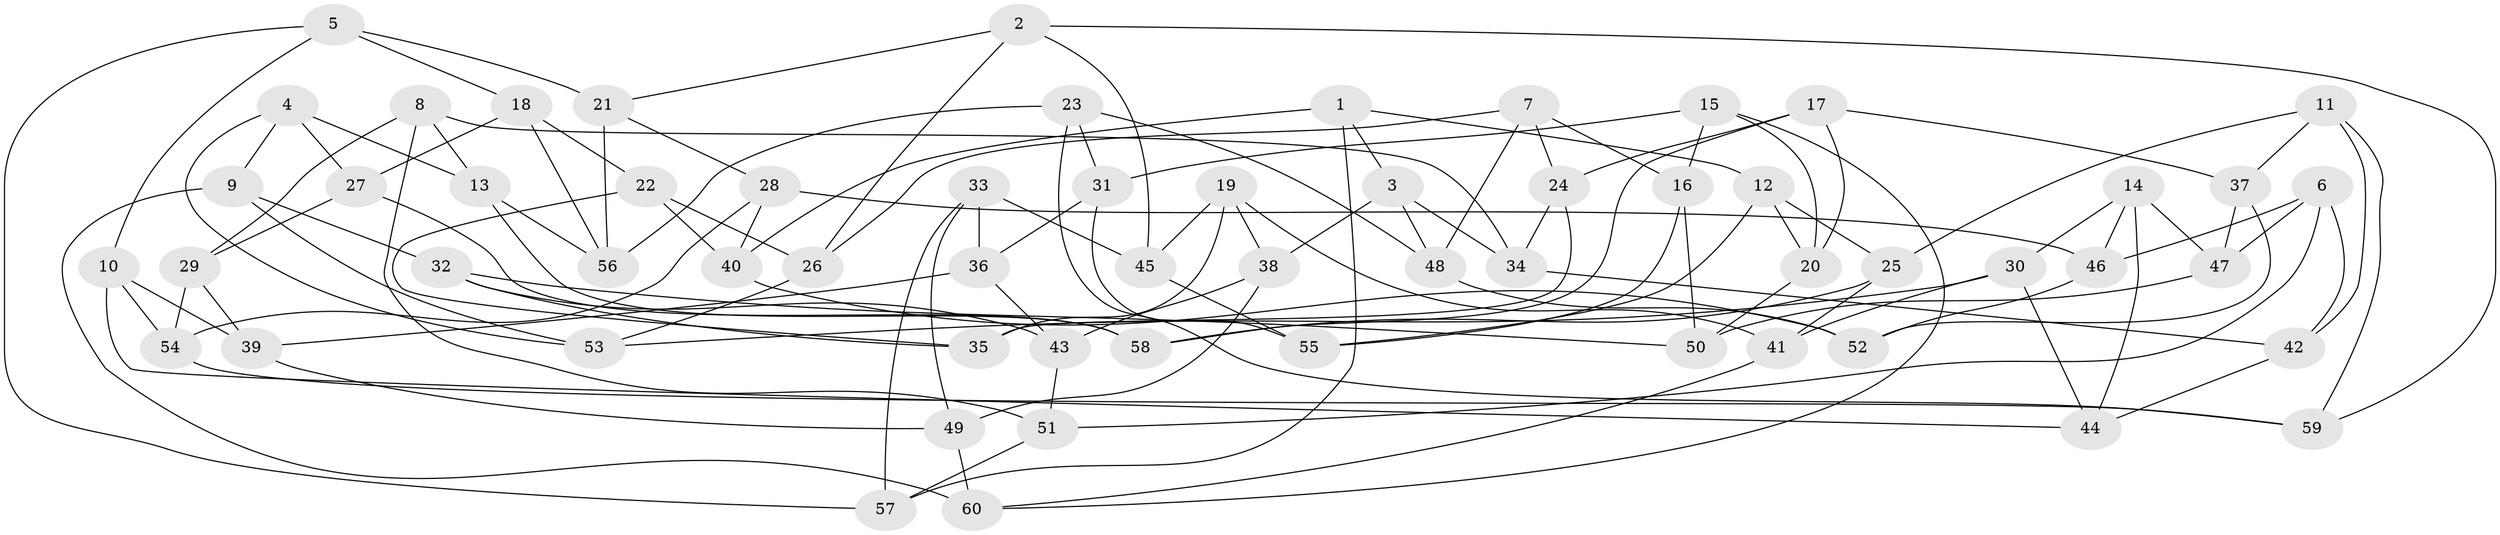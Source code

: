 // coarse degree distribution, {4: 0.16666666666666666, 6: 0.3333333333333333, 7: 0.06666666666666667, 5: 0.36666666666666664, 3: 0.03333333333333333, 8: 0.03333333333333333}
// Generated by graph-tools (version 1.1) at 2025/38/03/04/25 23:38:09]
// undirected, 60 vertices, 120 edges
graph export_dot {
  node [color=gray90,style=filled];
  1;
  2;
  3;
  4;
  5;
  6;
  7;
  8;
  9;
  10;
  11;
  12;
  13;
  14;
  15;
  16;
  17;
  18;
  19;
  20;
  21;
  22;
  23;
  24;
  25;
  26;
  27;
  28;
  29;
  30;
  31;
  32;
  33;
  34;
  35;
  36;
  37;
  38;
  39;
  40;
  41;
  42;
  43;
  44;
  45;
  46;
  47;
  48;
  49;
  50;
  51;
  52;
  53;
  54;
  55;
  56;
  57;
  58;
  59;
  60;
  1 -- 3;
  1 -- 40;
  1 -- 12;
  1 -- 57;
  2 -- 59;
  2 -- 45;
  2 -- 21;
  2 -- 26;
  3 -- 34;
  3 -- 38;
  3 -- 48;
  4 -- 13;
  4 -- 53;
  4 -- 27;
  4 -- 9;
  5 -- 21;
  5 -- 10;
  5 -- 18;
  5 -- 57;
  6 -- 51;
  6 -- 46;
  6 -- 47;
  6 -- 42;
  7 -- 24;
  7 -- 26;
  7 -- 48;
  7 -- 16;
  8 -- 13;
  8 -- 29;
  8 -- 34;
  8 -- 51;
  9 -- 32;
  9 -- 60;
  9 -- 53;
  10 -- 39;
  10 -- 44;
  10 -- 54;
  11 -- 42;
  11 -- 25;
  11 -- 59;
  11 -- 37;
  12 -- 25;
  12 -- 20;
  12 -- 55;
  13 -- 58;
  13 -- 56;
  14 -- 47;
  14 -- 30;
  14 -- 46;
  14 -- 44;
  15 -- 20;
  15 -- 16;
  15 -- 60;
  15 -- 31;
  16 -- 50;
  16 -- 55;
  17 -- 20;
  17 -- 58;
  17 -- 37;
  17 -- 24;
  18 -- 27;
  18 -- 22;
  18 -- 56;
  19 -- 38;
  19 -- 35;
  19 -- 41;
  19 -- 45;
  20 -- 50;
  21 -- 28;
  21 -- 56;
  22 -- 35;
  22 -- 40;
  22 -- 26;
  23 -- 48;
  23 -- 31;
  23 -- 56;
  23 -- 59;
  24 -- 34;
  24 -- 35;
  25 -- 58;
  25 -- 41;
  26 -- 53;
  27 -- 58;
  27 -- 29;
  28 -- 46;
  28 -- 40;
  28 -- 54;
  29 -- 39;
  29 -- 54;
  30 -- 41;
  30 -- 44;
  30 -- 53;
  31 -- 55;
  31 -- 36;
  32 -- 43;
  32 -- 50;
  32 -- 35;
  33 -- 36;
  33 -- 57;
  33 -- 45;
  33 -- 49;
  34 -- 42;
  36 -- 43;
  36 -- 39;
  37 -- 52;
  37 -- 47;
  38 -- 43;
  38 -- 49;
  39 -- 49;
  40 -- 52;
  41 -- 60;
  42 -- 44;
  43 -- 51;
  45 -- 55;
  46 -- 52;
  47 -- 50;
  48 -- 52;
  49 -- 60;
  51 -- 57;
  54 -- 59;
}
